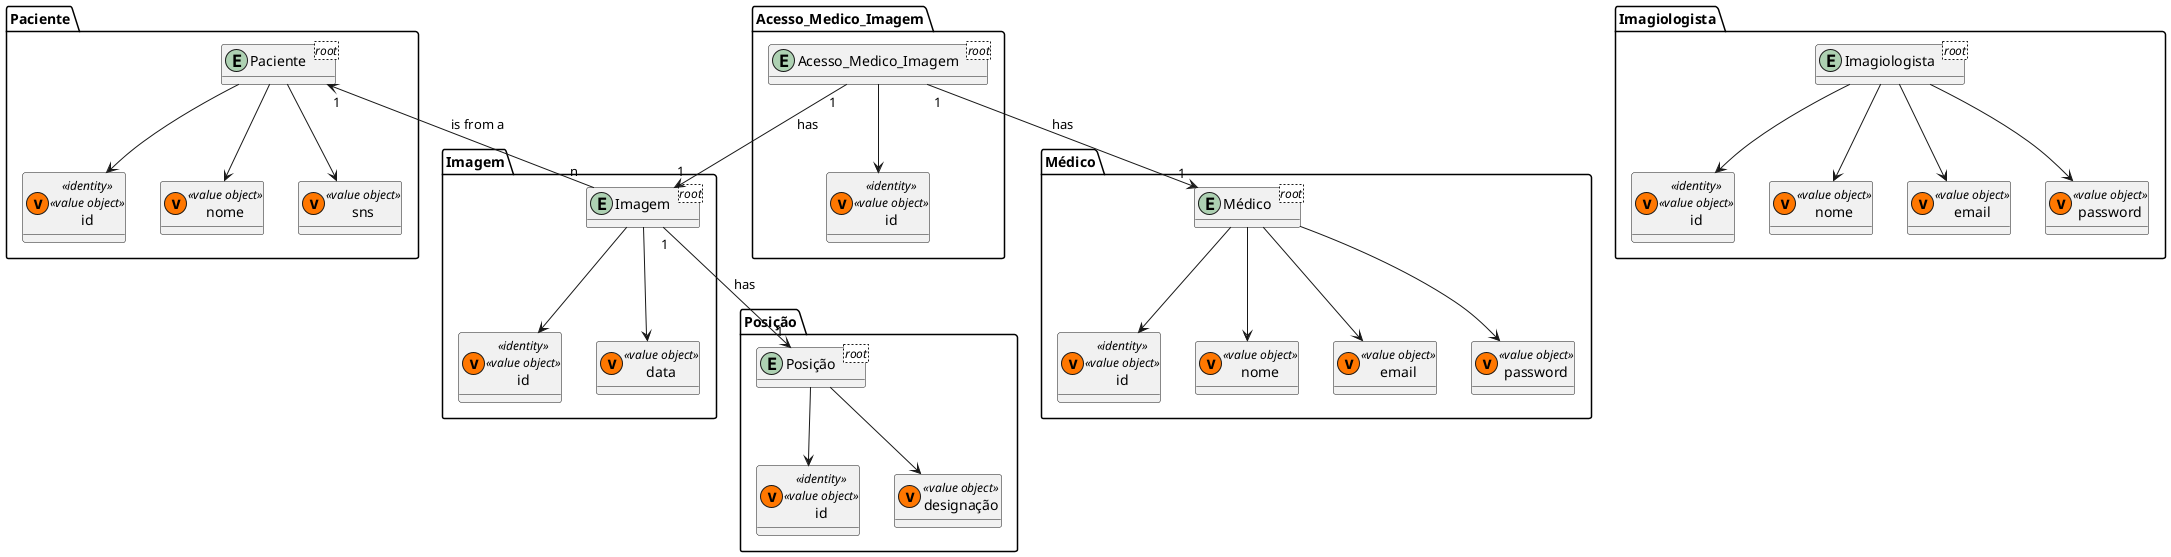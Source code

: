 @startuml

hide methods


package Paciente {
    entity "Paciente" as PacRoot <root> {
    } 

    class "id" as ID1 <<(v,#FF7700) identity>> <<(v,#FF7700) value object>>{}
    class "nome" as Nome1 <<(v,#FF7700) value object>>{}
    class "sns" as SNS1 <<(v,#FF7700) value object>>{}

    PacRoot --> ID1
    PacRoot --> Nome1
    PacRoot --> SNS1
}

package Imagem{
    entity "Imagem" as ImgRoot <root> {
    }

    class "id" as ID2 <<(v,#FF7700) identity>> <<(v,#FF7700) value object>>{}
    class "data" as Data1 <<(v,#FF7700) value object>>{}
    
    ImgRoot --> ID2
    ImgRoot --> Data1
}
    
package Posição {
    entity "Posição" as PosRoot <root> {
    }

    class "id" as ID3 <<(v,#FF7700) identity>> <<(v,#FF7700) value object>>{}
    class "designação" as Desc1 <<(v,#FF7700) value object>>{}

    PosRoot --> Desc1
    PosRoot --> ID3
}

package Médico {
    entity "Médico" as MedRoot <root> {
    }

    class "id" as ID4 <<(v,#FF7700) identity>> <<(v,#FF7700) value object>>{}
    class "nome" as Nome2 <<(v,#FF7700) value object>>{}
    class "email" as Email1 <<(v,#FF7700) value object>>{}
    class "password" as Pass1 <<(v,#FF7700) value object>>{}

    MedRoot --> Pass1    
    MedRoot --> Nome2
    MedRoot --> Email1
    MedRoot --> ID4
}

package Acesso_Medico_Imagem{
    entity "Acesso_Medico_Imagem" as AcessoRoot <root> {
    }

    class "id" as ID6 <<(v,#FF7700) identity>> <<(v,#FF7700) value object>>{}

    AcessoRoot --> ID6
}

package Imagiologista{
    entity "Imagiologista" as ImglRoot <root> {
    }

    class "id" as ID5 <<(v,#FF7700) identity>> <<(v,#FF7700) value object>>{}
    class "nome" as Nome3 <<(v,#FF7700) value object>>{}
    class "email" as Email2 <<(v,#FF7700) value object>>{}
    class "password" as Pass2 <<(v,#FF7700) value object>>{}

    ImglRoot --> Pass2
    ImglRoot --> Nome3
    ImglRoot --> Email2
    ImglRoot --> ID5
}


PacRoot "1" <-- "n" ImgRoot : "is from a"
ImgRoot "1" --> "1" PosRoot : "has"
AcessoRoot "1" --> "1" ImgRoot : "has"
AcessoRoot "1" --> "1" MedRoot : "has"

@enduml
